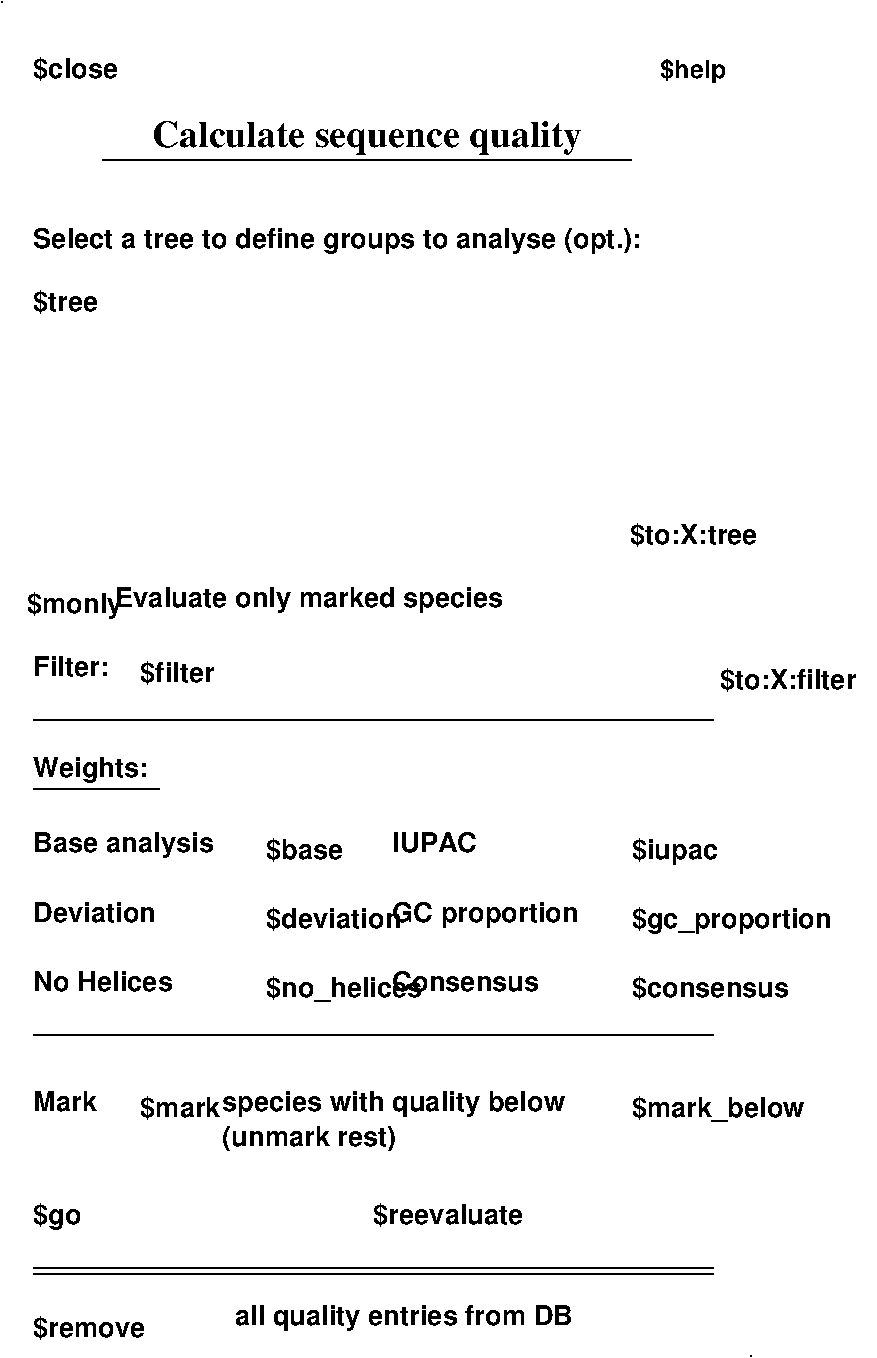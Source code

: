 #FIG 3.2  Produced by xfig version 3.2.5
Landscape
Center
Metric
A4      
100.00
Single
-2
1200 2
0 32 #424142
0 33 #848284
0 34 #bdc3bd
0 35 #8c8e8c
0 36 #bdc3bd
0 37 #848284
0 38 #8c8e8c
0 39 #424142
0 40 #848284
0 41 #bdc3bd
0 42 #dee3de
0 43 #c6b694
0 44 #effbff
0 45 #decba5
0 46 #adaaad
0 47 #5a555a
0 48 #8c8e8c
0 49 #424142
0 50 #848284
0 51 #bdc3bd
0 52 #dee3de
0 53 #424142
0 54 #848284
0 55 #bdc3bd
0 56 #dee3de
0 57 #848284
0 58 #bdc3bd
0 59 #dee3de
0 60 #424142
0 61 #848284
0 62 #bdc3bd
0 63 #424142
0 64 #bdc3bd
0 65 #dee3de
0 66 #424142
0 67 #848284
0 68 #bdc3bd
0 69 #8c8e8c
0 70 #424142
0 71 #848284
0 72 #bdc3bd
0 73 #dee3de
0 74 #424142
0 75 #848284
0 76 #bdc3bd
0 77 #dee3de
0 78 #424142
0 79 #848284
0 80 #bdc3bd
0 81 #dee3de
0 82 #00007b
0 83 #00007b
0 84 #ff8200
0 85 #007d00
0 86 #007d00
0 87 #0000bd
0 88 #00007b
0 89 #007d00
0 90 #cecfce
0 91 #cecfce
0 92 #cecfce
0 93 #848284
0 94 #bdc3bd
0 95 #dee3de
0 96 #8c8e8c
0 97 #8c8e8c
0 98 #8c8e8c
0 99 #8c8e8c
0 100 #4a454a
0 101 #8c8e8c
0 102 #8c8e8c
0 103 #848284
0 104 #c6c3c6
0 105 #8c8e8c
0 106 #8c8e8c
0 107 #424142
0 108 #c6c3c6
0 109 #e7e3e7
0 110 #effbff
0 111 #e7e3e7
0 112 #8c8e8c
0 113 #4a454a
0 114 #adaaad
0 115 #8c8e8c
0 116 #4a454a
0 117 #adaaad
0 118 #5a555a
0 119 #8c8e8c
0 120 #4a454a
0 121 #bdc3bd
0 122 #dee3de
0 123 #8c8e8c
0 124 #4a454a
0 125 #8c8e8c
0 126 #4a454a
0 127 #8c8e8c
0 128 #4a454a
0 129 #848284
0 130 #bdc3bd
0 131 #dee3de
0 132 #bdc3bd
0 133 #dee3de
0 134 #424142
0 135 #848284
0 136 #bdc3bd
0 137 #848284
0 138 #bdc3bd
0 139 #dee3de
0 140 #8c8e8c
0 141 #8c8e8c
0 142 #424142
0 143 #848284
0 144 #bdc3bd
0 145 #dee3de
0 146 #c6b694
0 147 #effbff
0 148 #decba5
0 149 #adaaad
0 150 #5a555a
0 151 #8c8e8c
0 152 #424142
0 153 #848284
0 154 #bdc3bd
0 155 #dee3de
0 156 #424142
0 157 #848284
0 158 #bdc3bd
0 159 #dee3de
0 160 #848284
0 161 #bdc3bd
0 162 #dee3de
0 163 #424142
0 164 #848284
0 165 #bdc3bd
0 166 #424142
0 167 #bdc3bd
0 168 #dee3de
0 169 #424142
0 170 #848284
0 171 #bdc3bd
0 172 #8c8e8c
0 173 #424142
0 174 #848284
0 175 #bdc3bd
0 176 #dee3de
0 177 #424142
0 178 #848284
0 179 #bdc3bd
0 180 #dee3de
0 181 #424142
0 182 #848284
0 183 #bdc3bd
0 184 #dee3de
0 185 #4a454a
0 186 #8c8e8c
0 187 #4a454a
0 188 #8c8e8c
0 189 #4a454a
0 190 #8c8e8c
0 191 #4a454a
0 192 #8c8e8c
0 193 #4a454a
0 194 #8c8e8c
0 195 #4a454a
0 196 #8c8e8c
0 197 #4a454a
0 198 #8c8e8c
0 199 #4a454a
0 200 #8c8e8c
0 201 #4a454a
0 202 #8c8e8c
0 203 #00007b
0 204 #00007b
0 205 #ff8200
0 206 #007d00
0 207 #007d00
0 208 #0000bd
0 209 #00007b
0 210 #007d00
6 1080 5175 7065 5490
4 0 -1 0 0 18 13 0.0000 4 210 1080 5985 5445 $to:X:filter\001
4 0 -1 0 0 18 13 0.0000 4 210 585 1845 5400 $filter\001
4 0 -1 0 0 18 13 0.0000 4 165 615 1080 5355 Filter:\001
-6
2 1 0 1 0 7 50 0 -1 0.000 0 0 -1 0 0 1
	 855 540
2 1 0 1 0 7 50 0 -1 0.000 0 0 -1 0 0 2
	 1575 1665 5355 1665
2 1 0 1 0 7 50 0 -1 0.000 0 0 -1 0 0 2
	 1080 5670 5940 5670
2 1 0 1 0 7 50 0 -1 0.000 0 0 -1 0 0 2
	 1080 7920 5940 7920
2 1 0 1 0 7 50 0 -1 0.000 0 0 -1 0 0 1
	 6210 10215
2 1 0 1 0 7 50 0 -1 0.000 0 0 -1 0 0 2
	 1080 6165 1980 6165
2 1 0 1 0 7 50 0 -1 0.000 0 0 -1 0 0 2
	 1080 9630 5940 9630
2 1 0 1 0 7 50 0 -1 0.000 0 0 -1 0 0 2
	 1080 9585 5940 9585
4 2 -1 0 0 18 13 0.0000 4 210 1020 6255 4410 $to:X:tree\001
4 0 -1 0 0 18 13 0.0000 4 210 525 1080 2745 $tree\001
4 0 -1 0 0 18 13 0.0000 4 210 4875 1080 2295 Select a tree to define groups to analyse (opt.):\001
4 1 -1 0 0 2 18 0.0000 4 255 3210 3465 1575 Calculate sequence quality\001
4 2 -1 0 0 18 12 0.0000 4 195 510 6030 1080 $help\001
4 0 -1 0 0 18 13 0.0000 4 210 675 1080 1080 $close\001
4 0 -1 0 0 18 13 0.0000 4 225 750 1035 4905 $monly\001
4 0 -1 0 0 18 13 0.0000 4 210 3075 1665 4860 Evaluate only marked species\001
4 0 -1 0 0 18 13 0.0000 4 165 525 1080 8460 Mark\001
4 0 -1 0 0 18 13 0.0000 4 210 630 1845 8505 $mark\001
4 0 -1 0 0 18 13 0.0000 4 225 1350 5355 8505 $mark_below\001
4 0 -1 0 0 18 13 0.0000 4 210 2700 2430 8460 species with quality below\001
4 0 0 0 -1 18 13 0.0000 4 210 1395 2430 8715 (unmark rest)\001
4 0 -1 0 0 18 13 0.0000 4 210 1200 3510 9270 $reevaluate\001
4 0 -1 0 0 18 13 0.0000 4 225 390 1080 9270 $go\001
4 0 -1 0 0 18 13 0.0000 4 210 1425 1080 6615 Base analysis\001
4 0 -1 0 0 18 13 0.0000 4 165 990 1080 7110 Deviation\001
4 0 -1 0 0 18 13 0.0000 4 165 1110 1080 7605 No Helices\001
4 0 -1 0 0 18 13 0.0000 4 210 1515 3645 7110 GC proportion\001
4 0 -1 0 0 18 13 0.0000 4 165 690 3645 6615 IUPAC\001
4 0 -1 0 0 18 13 0.0000 4 210 615 2745 6660 $base\001
4 0 -1 0 0 18 13 0.0000 4 210 1080 2745 7155 $deviation\001
4 0 -1 0 0 18 13 0.0000 4 225 1245 2745 7650 $no_helices\001
4 0 -1 0 0 18 13 0.0000 4 225 690 5355 6660 $iupac\001
4 0 -1 0 0 18 13 0.0000 4 225 1620 5355 7155 $gc_proportion\001
4 0 -1 0 0 18 13 0.0000 4 165 1185 3645 7605 Consensus\001
4 0 -1 0 0 18 13 0.0000 4 210 1260 5355 7650 $consensus\001
4 0 -1 0 0 18 13 0.0000 4 210 930 1080 6075 Weights:\001
4 0 -1 0 0 18 13 0.0000 4 210 2685 2520 9990 all quality entries from DB\001
4 0 -1 0 0 18 13 0.0000 4 210 885 1080 10080 $remove\001
